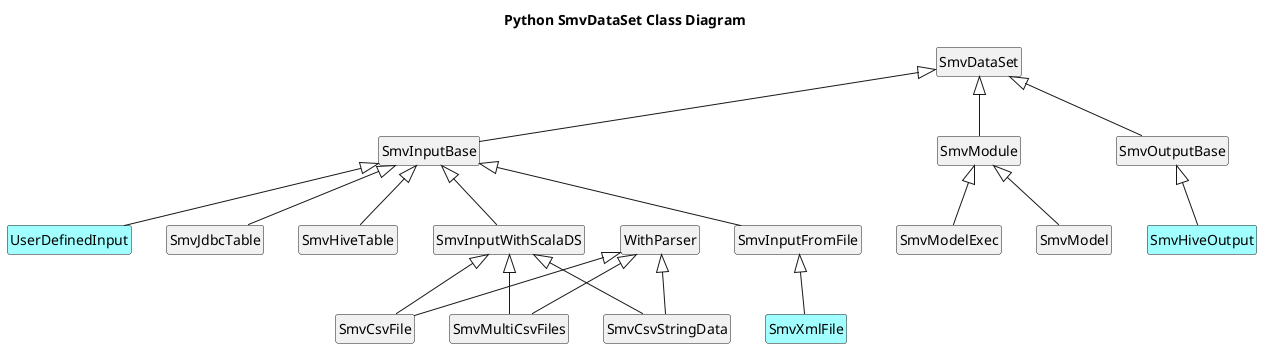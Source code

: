 @startuml

title Python SmvDataSet Class Diagram

hide empty methods
hide empty fields
hide circle

class SmvDataSet
class SmvInputBase extends SmvDataSet
class SmvModule extends SmvDataSet
class SmvOutputBase extends SmvDataSet

class SmvInputWithScalaDS extends SmvInputBase
class SmvInputFromFile extends SmvInputBase
class UserDefinedInput #A1FFFF extends SmvInputBase
class SmvXmlFile #A1FFFF extends SmvInputFromFile
class WithParser

class SmvCsvFile extends WithParser, SmvInputWithScalaDS
class SmvMultiCsvFiles extends WithParser, SmvInputWithScalaDS
class SmvCsvStringData extends WithParser, SmvInputWithScalaDS
class SmvJdbcTable extends SmvInputBase
class SmvHiveTable extends SmvInputBase

class SmvModel extends SmvModule
class SmvModelExec extends SmvModule

class SmvHiveOutput #A1FFFF extends SmvOutputBase
@enduml
